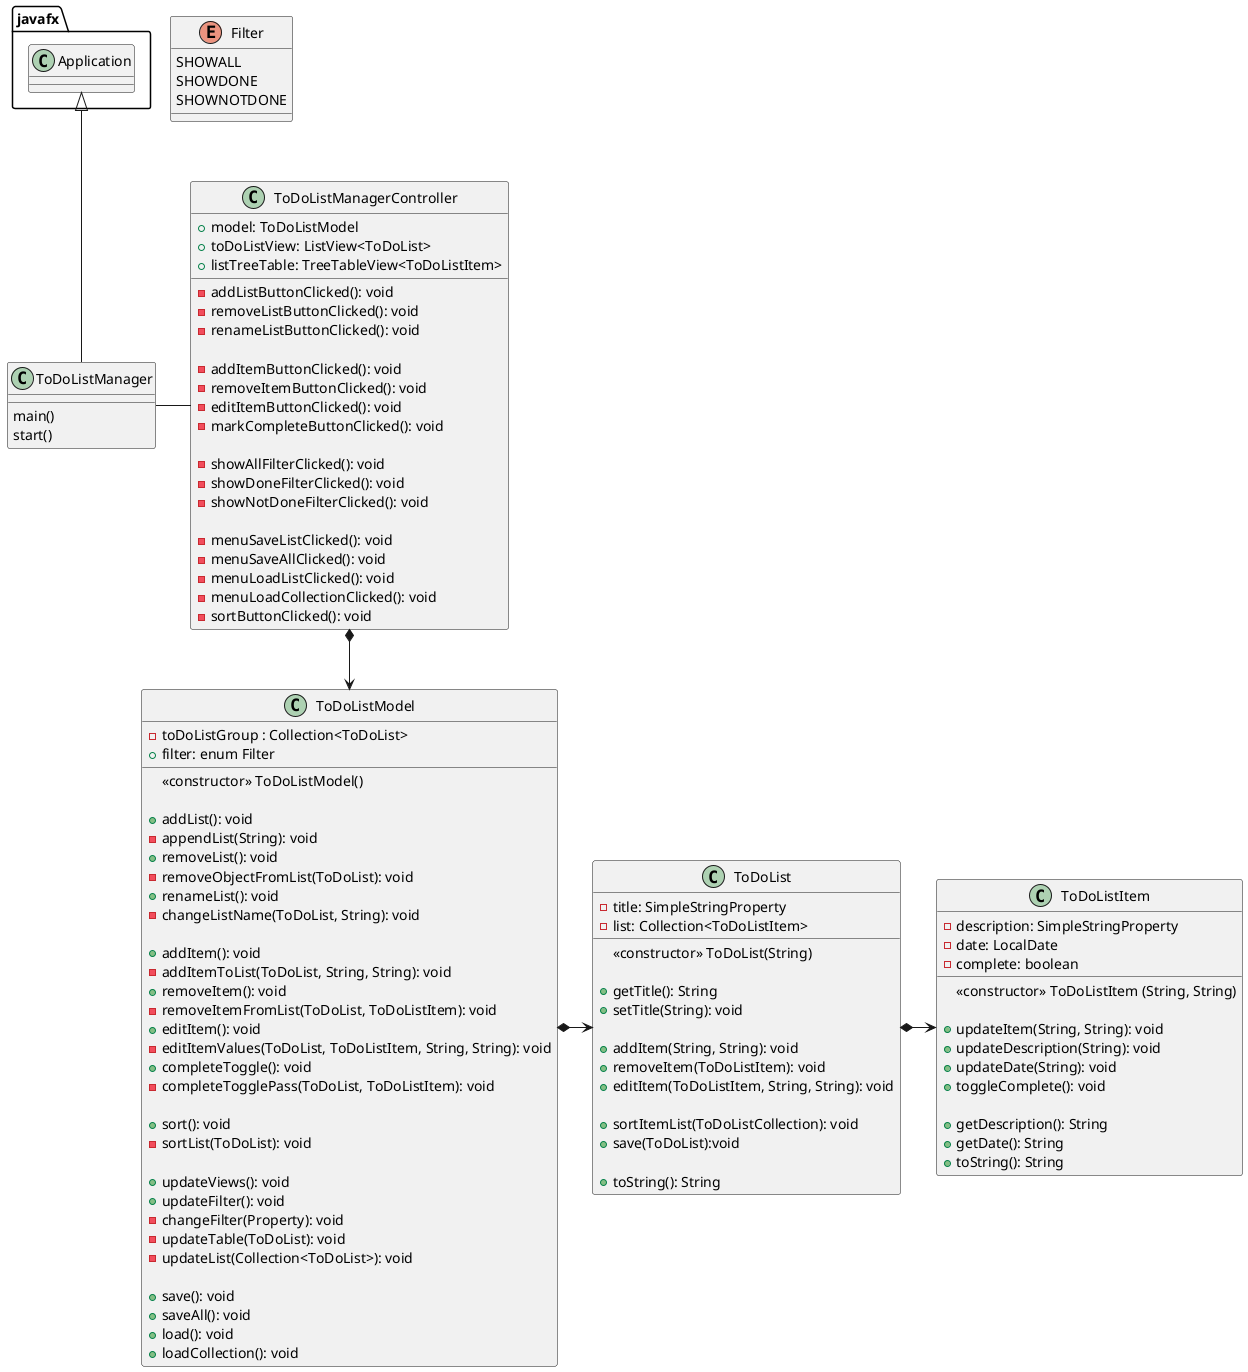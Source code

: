 @startuml
'https://plantuml.com/class-diagram'

class ToDoListManager {
    main()
    start()
}

enum Filter {
    SHOWALL
    SHOWDONE
    SHOWNOTDONE
}

class ToDoListManagerController {
    + model: ToDoListModel
    + toDoListView: ListView<ToDoList>
    + listTreeTable: TreeTableView<ToDoListItem>

    - addListButtonClicked(): void
    - removeListButtonClicked(): void
    - renameListButtonClicked(): void

    - addItemButtonClicked(): void
    - removeItemButtonClicked(): void
    - editItemButtonClicked(): void
    - markCompleteButtonClicked(): void

    - showAllFilterClicked(): void
    - showDoneFilterClicked(): void
    - showNotDoneFilterClicked(): void

    - menuSaveListClicked(): void
    - menuSaveAllClicked(): void
    - menuLoadListClicked(): void
    - menuLoadCollectionClicked(): void
    - sortButtonClicked(): void
}

class ToDoListModel {
    - toDoListGroup : Collection<ToDoList>
    + filter: enum Filter

    <<constructor>> ToDoListModel()

    + addList(): void
    - appendList(String): void
    + removeList(): void
    - removeObjectFromList(ToDoList): void
    + renameList(): void
    - changeListName(ToDoList, String): void

    + addItem(): void
    - addItemToList(ToDoList, String, String): void
    + removeItem(): void
    - removeItemFromList(ToDoList, ToDoListItem): void
    + editItem(): void
    - editItemValues(ToDoList, ToDoListItem, String, String): void
    + completeToggle(): void
    - completeTogglePass(ToDoList, ToDoListItem): void

    + sort(): void
    - sortList(ToDoList): void

    + updateViews(): void
    + updateFilter(): void
    - changeFilter(Property): void
    - updateTable(ToDoList): void
    - updateList(Collection<ToDoList>): void

    + save(): void
    + saveAll(): void
    + load(): void
    + loadCollection(): void
}

class ToDoList {
    - title: SimpleStringProperty
    - list: Collection<ToDoListItem>

    <<constructor>> ToDoList(String)

    + getTitle(): String
    + setTitle(String): void

    + addItem(String, String): void
    + removeItem(ToDoListItem): void
    + editItem(ToDoListItem, String, String): void

    + sortItemList(ToDoListCollection): void
    + save(ToDoList):void

    + toString(): String
}

class ToDoListItem {
    - description: SimpleStringProperty
    - date: LocalDate
    - complete: boolean

    <<constructor>> ToDoListItem (String, String)

    + updateItem(String, String): void
    + updateDescription(String): void
    + updateDate(String): void
    + toggleComplete(): void

    + getDescription(): String
    + getDate(): String
    + toString(): String
}

javafx.Application <|-- ToDoListManager
ToDoListManager - ToDoListManagerController
ToDoListManagerController *--> ToDoListModel
ToDoListModel *-> ToDoList
ToDoList *-> ToDoListItem

@enduml